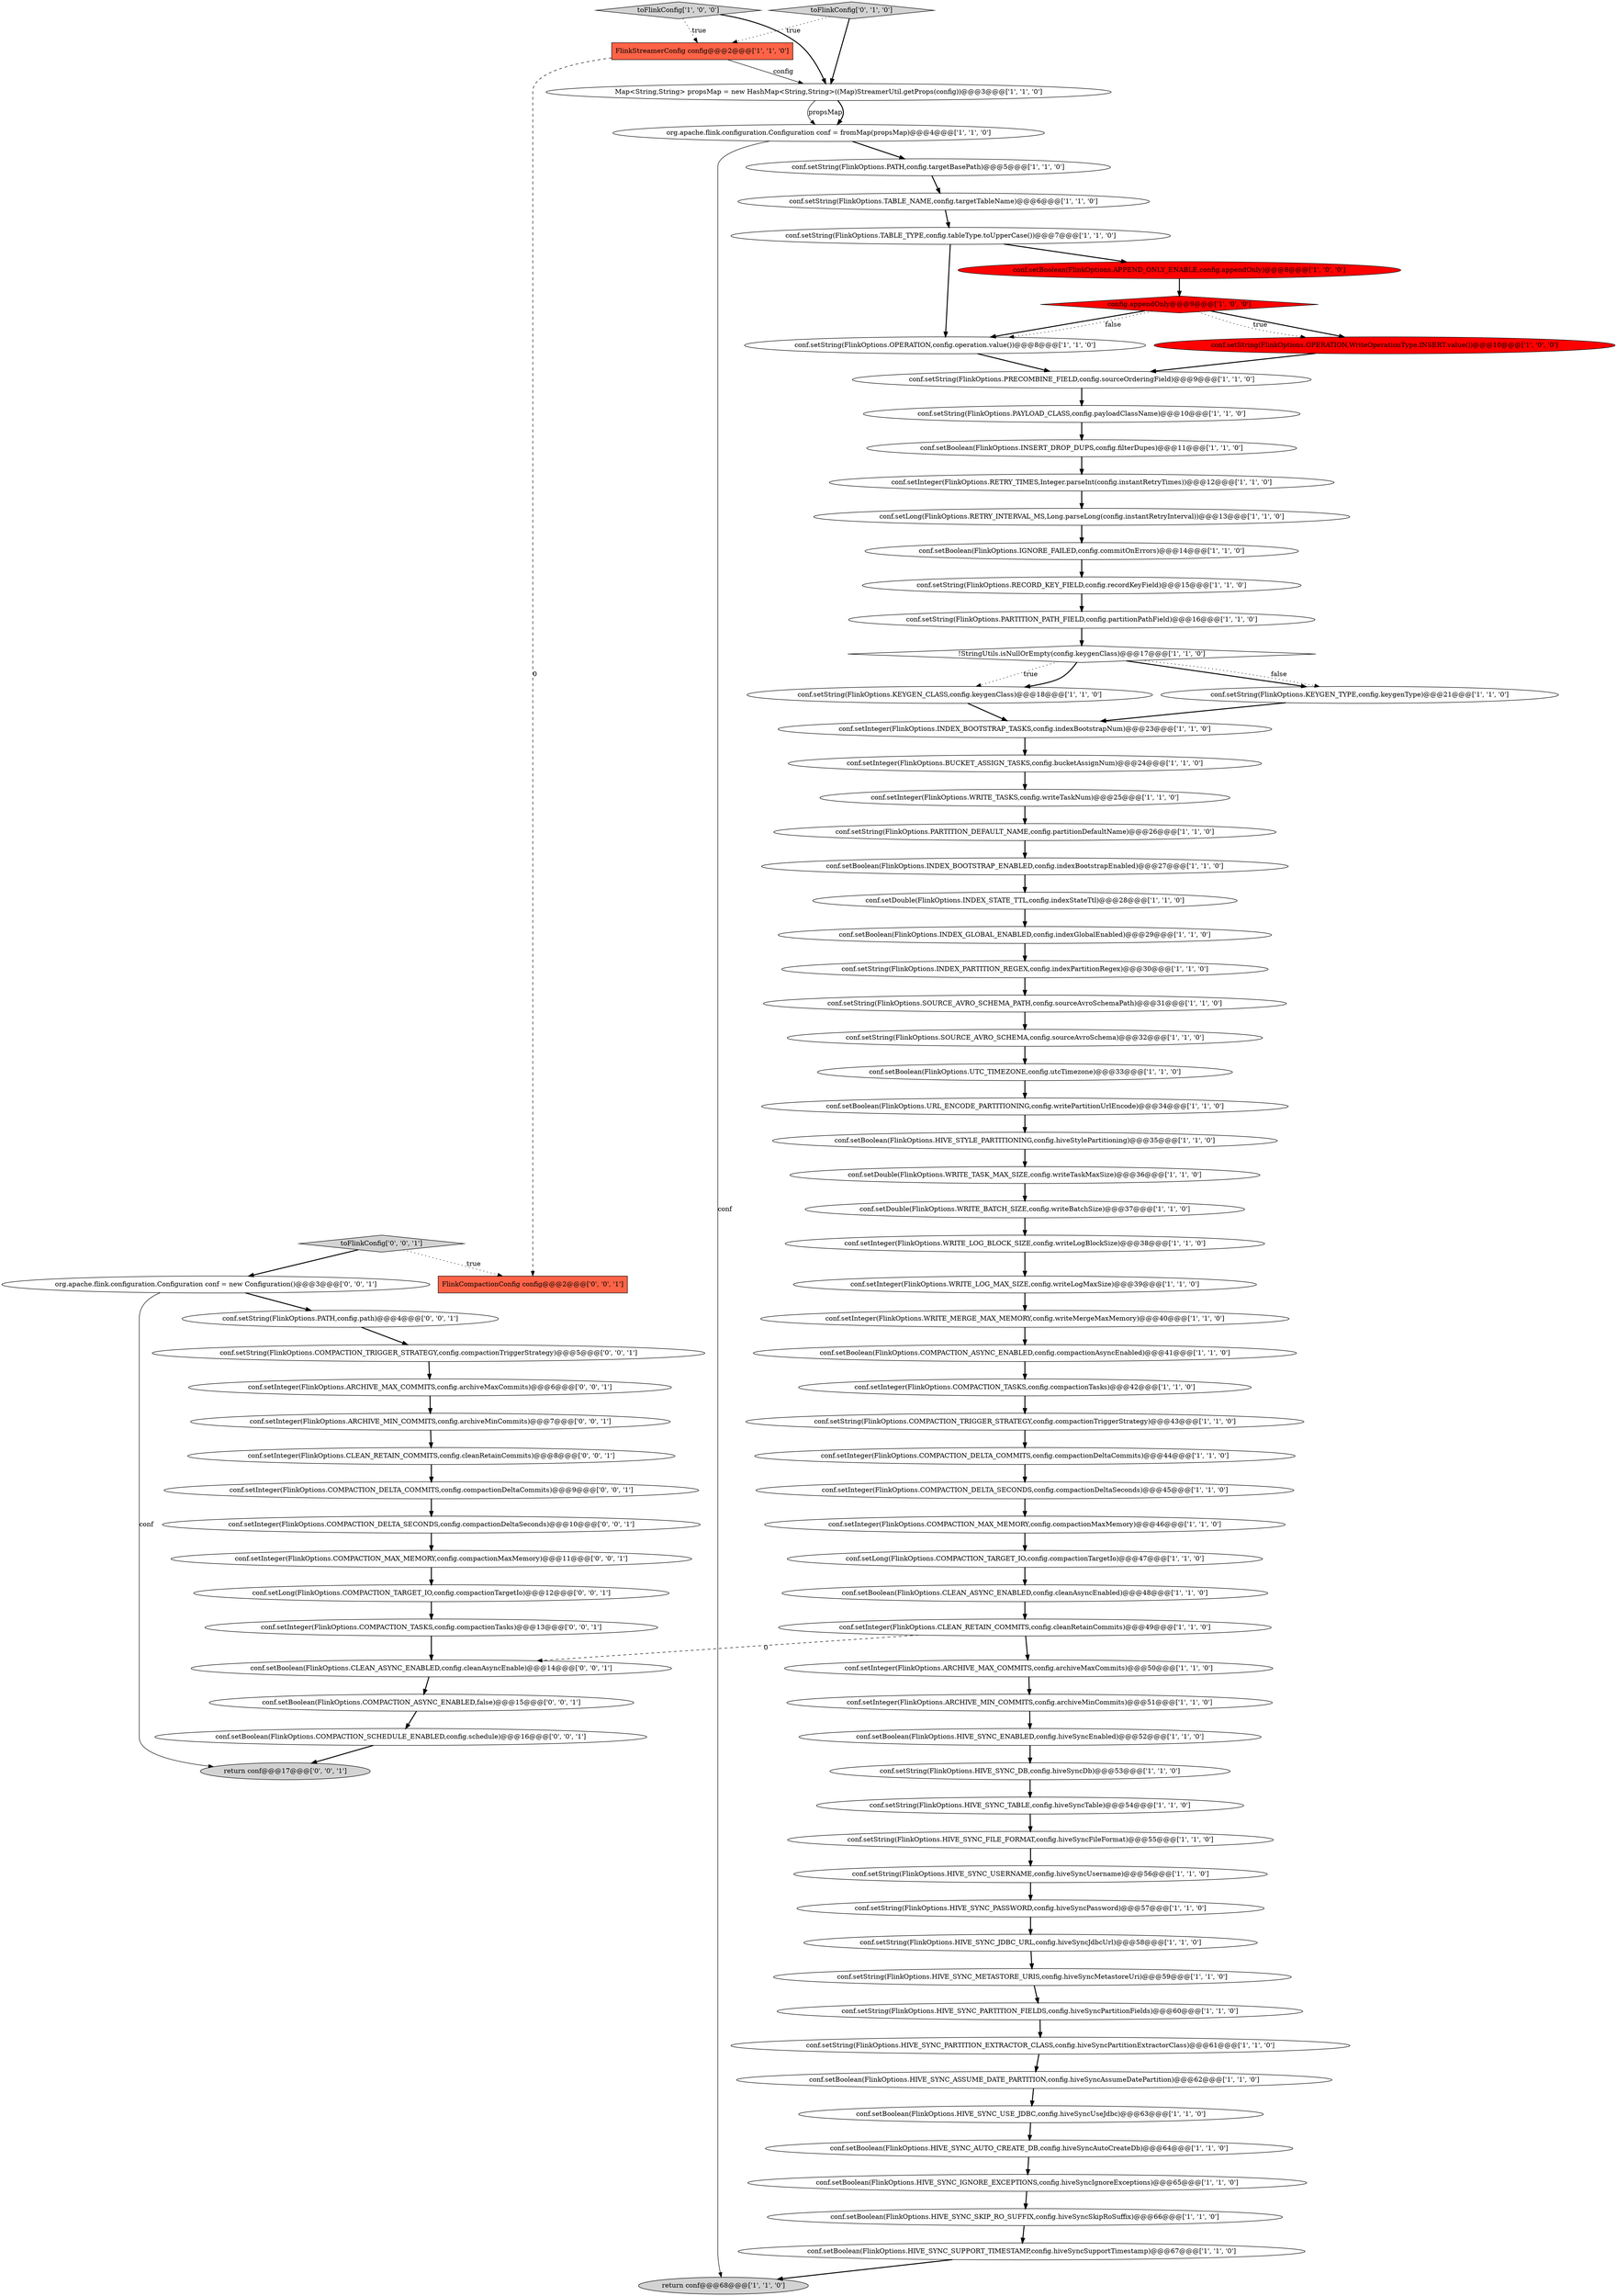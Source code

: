 digraph {
8 [style = filled, label = "conf.setInteger(FlinkOptions.COMPACTION_DELTA_COMMITS,config.compactionDeltaCommits)@@@44@@@['1', '1', '0']", fillcolor = white, shape = ellipse image = "AAA0AAABBB1BBB"];
45 [style = filled, label = "conf.setLong(FlinkOptions.RETRY_INTERVAL_MS,Long.parseLong(config.instantRetryInterval))@@@13@@@['1', '1', '0']", fillcolor = white, shape = ellipse image = "AAA0AAABBB1BBB"];
75 [style = filled, label = "conf.setInteger(FlinkOptions.ARCHIVE_MAX_COMMITS,config.archiveMaxCommits)@@@6@@@['0', '0', '1']", fillcolor = white, shape = ellipse image = "AAA0AAABBB3BBB"];
84 [style = filled, label = "conf.setString(FlinkOptions.COMPACTION_TRIGGER_STRATEGY,config.compactionTriggerStrategy)@@@5@@@['0', '0', '1']", fillcolor = white, shape = ellipse image = "AAA0AAABBB3BBB"];
82 [style = filled, label = "conf.setBoolean(FlinkOptions.COMPACTION_ASYNC_ENABLED,false)@@@15@@@['0', '0', '1']", fillcolor = white, shape = ellipse image = "AAA0AAABBB3BBB"];
62 [style = filled, label = "conf.setInteger(FlinkOptions.WRITE_LOG_BLOCK_SIZE,config.writeLogBlockSize)@@@38@@@['1', '1', '0']", fillcolor = white, shape = ellipse image = "AAA0AAABBB1BBB"];
41 [style = filled, label = "conf.setBoolean(FlinkOptions.URL_ENCODE_PARTITIONING,config.writePartitionUrlEncode)@@@34@@@['1', '1', '0']", fillcolor = white, shape = ellipse image = "AAA0AAABBB1BBB"];
80 [style = filled, label = "conf.setBoolean(FlinkOptions.COMPACTION_SCHEDULE_ENABLED,config.schedule)@@@16@@@['0', '0', '1']", fillcolor = white, shape = ellipse image = "AAA0AAABBB3BBB"];
53 [style = filled, label = "org.apache.flink.configuration.Configuration conf = fromMap(propsMap)@@@4@@@['1', '1', '0']", fillcolor = white, shape = ellipse image = "AAA0AAABBB1BBB"];
34 [style = filled, label = "conf.setBoolean(FlinkOptions.HIVE_SYNC_SUPPORT_TIMESTAMP,config.hiveSyncSupportTimestamp)@@@67@@@['1', '1', '0']", fillcolor = white, shape = ellipse image = "AAA0AAABBB1BBB"];
17 [style = filled, label = "conf.setDouble(FlinkOptions.INDEX_STATE_TTL,config.indexStateTtl)@@@28@@@['1', '1', '0']", fillcolor = white, shape = ellipse image = "AAA0AAABBB1BBB"];
2 [style = filled, label = "conf.setString(FlinkOptions.TABLE_NAME,config.targetTableName)@@@6@@@['1', '1', '0']", fillcolor = white, shape = ellipse image = "AAA0AAABBB1BBB"];
15 [style = filled, label = "conf.setString(FlinkOptions.SOURCE_AVRO_SCHEMA,config.sourceAvroSchema)@@@32@@@['1', '1', '0']", fillcolor = white, shape = ellipse image = "AAA0AAABBB1BBB"];
66 [style = filled, label = "conf.setInteger(FlinkOptions.ARCHIVE_MAX_COMMITS,config.archiveMaxCommits)@@@50@@@['1', '1', '0']", fillcolor = white, shape = ellipse image = "AAA0AAABBB1BBB"];
18 [style = filled, label = "config.appendOnly@@@9@@@['1', '0', '0']", fillcolor = red, shape = diamond image = "AAA1AAABBB1BBB"];
30 [style = filled, label = "conf.setBoolean(FlinkOptions.IGNORE_FAILED,config.commitOnErrors)@@@14@@@['1', '1', '0']", fillcolor = white, shape = ellipse image = "AAA0AAABBB1BBB"];
51 [style = filled, label = "conf.setString(FlinkOptions.HIVE_SYNC_PARTITION_FIELDS,config.hiveSyncPartitionFields)@@@60@@@['1', '1', '0']", fillcolor = white, shape = ellipse image = "AAA0AAABBB1BBB"];
79 [style = filled, label = "org.apache.flink.configuration.Configuration conf = new Configuration()@@@3@@@['0', '0', '1']", fillcolor = white, shape = ellipse image = "AAA0AAABBB3BBB"];
39 [style = filled, label = "conf.setInteger(FlinkOptions.COMPACTION_MAX_MEMORY,config.compactionMaxMemory)@@@46@@@['1', '1', '0']", fillcolor = white, shape = ellipse image = "AAA0AAABBB1BBB"];
56 [style = filled, label = "conf.setInteger(FlinkOptions.CLEAN_RETAIN_COMMITS,config.cleanRetainCommits)@@@49@@@['1', '1', '0']", fillcolor = white, shape = ellipse image = "AAA0AAABBB1BBB"];
69 [style = filled, label = "conf.setBoolean(FlinkOptions.CLEAN_ASYNC_ENABLED,config.cleanAsyncEnable)@@@14@@@['0', '0', '1']", fillcolor = white, shape = ellipse image = "AAA0AAABBB3BBB"];
35 [style = filled, label = "conf.setDouble(FlinkOptions.WRITE_TASK_MAX_SIZE,config.writeTaskMaxSize)@@@36@@@['1', '1', '0']", fillcolor = white, shape = ellipse image = "AAA0AAABBB1BBB"];
73 [style = filled, label = "return conf@@@17@@@['0', '0', '1']", fillcolor = lightgray, shape = ellipse image = "AAA0AAABBB3BBB"];
60 [style = filled, label = "conf.setBoolean(FlinkOptions.INDEX_BOOTSTRAP_ENABLED,config.indexBootstrapEnabled)@@@27@@@['1', '1', '0']", fillcolor = white, shape = ellipse image = "AAA0AAABBB1BBB"];
29 [style = filled, label = "return conf@@@68@@@['1', '1', '0']", fillcolor = lightgray, shape = ellipse image = "AAA0AAABBB1BBB"];
48 [style = filled, label = "conf.setString(FlinkOptions.OPERATION,WriteOperationType.INSERT.value())@@@10@@@['1', '0', '0']", fillcolor = red, shape = ellipse image = "AAA1AAABBB1BBB"];
61 [style = filled, label = "conf.setDouble(FlinkOptions.WRITE_BATCH_SIZE,config.writeBatchSize)@@@37@@@['1', '1', '0']", fillcolor = white, shape = ellipse image = "AAA0AAABBB1BBB"];
37 [style = filled, label = "conf.setBoolean(FlinkOptions.HIVE_SYNC_SKIP_RO_SUFFIX,config.hiveSyncSkipRoSuffix)@@@66@@@['1', '1', '0']", fillcolor = white, shape = ellipse image = "AAA0AAABBB1BBB"];
44 [style = filled, label = "conf.setString(FlinkOptions.RECORD_KEY_FIELD,config.recordKeyField)@@@15@@@['1', '1', '0']", fillcolor = white, shape = ellipse image = "AAA0AAABBB1BBB"];
9 [style = filled, label = "conf.setInteger(FlinkOptions.COMPACTION_TASKS,config.compactionTasks)@@@42@@@['1', '1', '0']", fillcolor = white, shape = ellipse image = "AAA0AAABBB1BBB"];
25 [style = filled, label = "conf.setBoolean(FlinkOptions.HIVE_STYLE_PARTITIONING,config.hiveStylePartitioning)@@@35@@@['1', '1', '0']", fillcolor = white, shape = ellipse image = "AAA0AAABBB1BBB"];
3 [style = filled, label = "conf.setBoolean(FlinkOptions.COMPACTION_ASYNC_ENABLED,config.compactionAsyncEnabled)@@@41@@@['1', '1', '0']", fillcolor = white, shape = ellipse image = "AAA0AAABBB1BBB"];
38 [style = filled, label = "toFlinkConfig['1', '0', '0']", fillcolor = lightgray, shape = diamond image = "AAA0AAABBB1BBB"];
47 [style = filled, label = "Map<String,String> propsMap = new HashMap<String,String>((Map)StreamerUtil.getProps(config))@@@3@@@['1', '1', '0']", fillcolor = white, shape = ellipse image = "AAA0AAABBB1BBB"];
85 [style = filled, label = "conf.setString(FlinkOptions.PATH,config.path)@@@4@@@['0', '0', '1']", fillcolor = white, shape = ellipse image = "AAA0AAABBB3BBB"];
21 [style = filled, label = "conf.setBoolean(FlinkOptions.CLEAN_ASYNC_ENABLED,config.cleanAsyncEnabled)@@@48@@@['1', '1', '0']", fillcolor = white, shape = ellipse image = "AAA0AAABBB1BBB"];
40 [style = filled, label = "conf.setLong(FlinkOptions.COMPACTION_TARGET_IO,config.compactionTargetIo)@@@47@@@['1', '1', '0']", fillcolor = white, shape = ellipse image = "AAA0AAABBB1BBB"];
63 [style = filled, label = "conf.setInteger(FlinkOptions.RETRY_TIMES,Integer.parseInt(config.instantRetryTimes))@@@12@@@['1', '1', '0']", fillcolor = white, shape = ellipse image = "AAA0AAABBB1BBB"];
16 [style = filled, label = "conf.setString(FlinkOptions.PATH,config.targetBasePath)@@@5@@@['1', '1', '0']", fillcolor = white, shape = ellipse image = "AAA0AAABBB1BBB"];
22 [style = filled, label = "conf.setString(FlinkOptions.COMPACTION_TRIGGER_STRATEGY,config.compactionTriggerStrategy)@@@43@@@['1', '1', '0']", fillcolor = white, shape = ellipse image = "AAA0AAABBB1BBB"];
28 [style = filled, label = "conf.setString(FlinkOptions.PARTITION_PATH_FIELD,config.partitionPathField)@@@16@@@['1', '1', '0']", fillcolor = white, shape = ellipse image = "AAA0AAABBB1BBB"];
57 [style = filled, label = "conf.setInteger(FlinkOptions.INDEX_BOOTSTRAP_TASKS,config.indexBootstrapNum)@@@23@@@['1', '1', '0']", fillcolor = white, shape = ellipse image = "AAA0AAABBB1BBB"];
6 [style = filled, label = "conf.setBoolean(FlinkOptions.HIVE_SYNC_IGNORE_EXCEPTIONS,config.hiveSyncIgnoreExceptions)@@@65@@@['1', '1', '0']", fillcolor = white, shape = ellipse image = "AAA0AAABBB1BBB"];
59 [style = filled, label = "conf.setBoolean(FlinkOptions.INDEX_GLOBAL_ENABLED,config.indexGlobalEnabled)@@@29@@@['1', '1', '0']", fillcolor = white, shape = ellipse image = "AAA0AAABBB1BBB"];
77 [style = filled, label = "toFlinkConfig['0', '0', '1']", fillcolor = lightgray, shape = diamond image = "AAA0AAABBB3BBB"];
67 [style = filled, label = "conf.setBoolean(FlinkOptions.HIVE_SYNC_ASSUME_DATE_PARTITION,config.hiveSyncAssumeDatePartition)@@@62@@@['1', '1', '0']", fillcolor = white, shape = ellipse image = "AAA0AAABBB1BBB"];
52 [style = filled, label = "conf.setString(FlinkOptions.INDEX_PARTITION_REGEX,config.indexPartitionRegex)@@@30@@@['1', '1', '0']", fillcolor = white, shape = ellipse image = "AAA0AAABBB1BBB"];
49 [style = filled, label = "conf.setString(FlinkOptions.PARTITION_DEFAULT_NAME,config.partitionDefaultName)@@@26@@@['1', '1', '0']", fillcolor = white, shape = ellipse image = "AAA0AAABBB1BBB"];
81 [style = filled, label = "conf.setLong(FlinkOptions.COMPACTION_TARGET_IO,config.compactionTargetIo)@@@12@@@['0', '0', '1']", fillcolor = white, shape = ellipse image = "AAA0AAABBB3BBB"];
76 [style = filled, label = "FlinkCompactionConfig config@@@2@@@['0', '0', '1']", fillcolor = tomato, shape = box image = "AAA0AAABBB3BBB"];
50 [style = filled, label = "conf.setBoolean(FlinkOptions.HIVE_SYNC_USE_JDBC,config.hiveSyncUseJdbc)@@@63@@@['1', '1', '0']", fillcolor = white, shape = ellipse image = "AAA0AAABBB1BBB"];
10 [style = filled, label = "conf.setInteger(FlinkOptions.ARCHIVE_MIN_COMMITS,config.archiveMinCommits)@@@51@@@['1', '1', '0']", fillcolor = white, shape = ellipse image = "AAA0AAABBB1BBB"];
1 [style = filled, label = "conf.setString(FlinkOptions.PAYLOAD_CLASS,config.payloadClassName)@@@10@@@['1', '1', '0']", fillcolor = white, shape = ellipse image = "AAA0AAABBB1BBB"];
36 [style = filled, label = "conf.setString(FlinkOptions.HIVE_SYNC_PASSWORD,config.hiveSyncPassword)@@@57@@@['1', '1', '0']", fillcolor = white, shape = ellipse image = "AAA0AAABBB1BBB"];
24 [style = filled, label = "conf.setString(FlinkOptions.HIVE_SYNC_TABLE,config.hiveSyncTable)@@@54@@@['1', '1', '0']", fillcolor = white, shape = ellipse image = "AAA0AAABBB1BBB"];
4 [style = filled, label = "conf.setBoolean(FlinkOptions.INSERT_DROP_DUPS,config.filterDupes)@@@11@@@['1', '1', '0']", fillcolor = white, shape = ellipse image = "AAA0AAABBB1BBB"];
20 [style = filled, label = "conf.setInteger(FlinkOptions.BUCKET_ASSIGN_TASKS,config.bucketAssignNum)@@@24@@@['1', '1', '0']", fillcolor = white, shape = ellipse image = "AAA0AAABBB1BBB"];
19 [style = filled, label = "conf.setInteger(FlinkOptions.WRITE_TASKS,config.writeTaskNum)@@@25@@@['1', '1', '0']", fillcolor = white, shape = ellipse image = "AAA0AAABBB1BBB"];
5 [style = filled, label = "conf.setString(FlinkOptions.KEYGEN_CLASS,config.keygenClass)@@@18@@@['1', '1', '0']", fillcolor = white, shape = ellipse image = "AAA0AAABBB1BBB"];
43 [style = filled, label = "conf.setBoolean(FlinkOptions.HIVE_SYNC_AUTO_CREATE_DB,config.hiveSyncAutoCreateDb)@@@64@@@['1', '1', '0']", fillcolor = white, shape = ellipse image = "AAA0AAABBB1BBB"];
0 [style = filled, label = "conf.setString(FlinkOptions.OPERATION,config.operation.value())@@@8@@@['1', '1', '0']", fillcolor = white, shape = ellipse image = "AAA0AAABBB1BBB"];
65 [style = filled, label = "conf.setString(FlinkOptions.HIVE_SYNC_JDBC_URL,config.hiveSyncJdbcUrl)@@@58@@@['1', '1', '0']", fillcolor = white, shape = ellipse image = "AAA0AAABBB1BBB"];
14 [style = filled, label = "conf.setString(FlinkOptions.PRECOMBINE_FIELD,config.sourceOrderingField)@@@9@@@['1', '1', '0']", fillcolor = white, shape = ellipse image = "AAA0AAABBB1BBB"];
58 [style = filled, label = "conf.setString(FlinkOptions.HIVE_SYNC_PARTITION_EXTRACTOR_CLASS,config.hiveSyncPartitionExtractorClass)@@@61@@@['1', '1', '0']", fillcolor = white, shape = ellipse image = "AAA0AAABBB1BBB"];
31 [style = filled, label = "conf.setString(FlinkOptions.HIVE_SYNC_USERNAME,config.hiveSyncUsername)@@@56@@@['1', '1', '0']", fillcolor = white, shape = ellipse image = "AAA0AAABBB1BBB"];
68 [style = filled, label = "toFlinkConfig['0', '1', '0']", fillcolor = lightgray, shape = diamond image = "AAA0AAABBB2BBB"];
64 [style = filled, label = "conf.setString(FlinkOptions.KEYGEN_TYPE,config.keygenType)@@@21@@@['1', '1', '0']", fillcolor = white, shape = ellipse image = "AAA0AAABBB1BBB"];
74 [style = filled, label = "conf.setInteger(FlinkOptions.ARCHIVE_MIN_COMMITS,config.archiveMinCommits)@@@7@@@['0', '0', '1']", fillcolor = white, shape = ellipse image = "AAA0AAABBB3BBB"];
55 [style = filled, label = "FlinkStreamerConfig config@@@2@@@['1', '1', '0']", fillcolor = tomato, shape = box image = "AAA0AAABBB1BBB"];
46 [style = filled, label = "conf.setString(FlinkOptions.HIVE_SYNC_METASTORE_URIS,config.hiveSyncMetastoreUri)@@@59@@@['1', '1', '0']", fillcolor = white, shape = ellipse image = "AAA0AAABBB1BBB"];
27 [style = filled, label = "conf.setBoolean(FlinkOptions.UTC_TIMEZONE,config.utcTimezone)@@@33@@@['1', '1', '0']", fillcolor = white, shape = ellipse image = "AAA0AAABBB1BBB"];
23 [style = filled, label = "conf.setString(FlinkOptions.TABLE_TYPE,config.tableType.toUpperCase())@@@7@@@['1', '1', '0']", fillcolor = white, shape = ellipse image = "AAA0AAABBB1BBB"];
70 [style = filled, label = "conf.setInteger(FlinkOptions.COMPACTION_TASKS,config.compactionTasks)@@@13@@@['0', '0', '1']", fillcolor = white, shape = ellipse image = "AAA0AAABBB3BBB"];
83 [style = filled, label = "conf.setInteger(FlinkOptions.CLEAN_RETAIN_COMMITS,config.cleanRetainCommits)@@@8@@@['0', '0', '1']", fillcolor = white, shape = ellipse image = "AAA0AAABBB3BBB"];
13 [style = filled, label = "conf.setBoolean(FlinkOptions.HIVE_SYNC_ENABLED,config.hiveSyncEnabled)@@@52@@@['1', '1', '0']", fillcolor = white, shape = ellipse image = "AAA0AAABBB1BBB"];
33 [style = filled, label = "conf.setString(FlinkOptions.SOURCE_AVRO_SCHEMA_PATH,config.sourceAvroSchemaPath)@@@31@@@['1', '1', '0']", fillcolor = white, shape = ellipse image = "AAA0AAABBB1BBB"];
11 [style = filled, label = "conf.setString(FlinkOptions.HIVE_SYNC_DB,config.hiveSyncDb)@@@53@@@['1', '1', '0']", fillcolor = white, shape = ellipse image = "AAA0AAABBB1BBB"];
54 [style = filled, label = "conf.setBoolean(FlinkOptions.APPEND_ONLY_ENABLE,config.appendOnly)@@@8@@@['1', '0', '0']", fillcolor = red, shape = ellipse image = "AAA1AAABBB1BBB"];
72 [style = filled, label = "conf.setInteger(FlinkOptions.COMPACTION_DELTA_SECONDS,config.compactionDeltaSeconds)@@@10@@@['0', '0', '1']", fillcolor = white, shape = ellipse image = "AAA0AAABBB3BBB"];
26 [style = filled, label = "conf.setInteger(FlinkOptions.WRITE_LOG_MAX_SIZE,config.writeLogMaxSize)@@@39@@@['1', '1', '0']", fillcolor = white, shape = ellipse image = "AAA0AAABBB1BBB"];
42 [style = filled, label = "conf.setString(FlinkOptions.HIVE_SYNC_FILE_FORMAT,config.hiveSyncFileFormat)@@@55@@@['1', '1', '0']", fillcolor = white, shape = ellipse image = "AAA0AAABBB1BBB"];
71 [style = filled, label = "conf.setInteger(FlinkOptions.COMPACTION_DELTA_COMMITS,config.compactionDeltaCommits)@@@9@@@['0', '0', '1']", fillcolor = white, shape = ellipse image = "AAA0AAABBB3BBB"];
78 [style = filled, label = "conf.setInteger(FlinkOptions.COMPACTION_MAX_MEMORY,config.compactionMaxMemory)@@@11@@@['0', '0', '1']", fillcolor = white, shape = ellipse image = "AAA0AAABBB3BBB"];
7 [style = filled, label = "!StringUtils.isNullOrEmpty(config.keygenClass)@@@17@@@['1', '1', '0']", fillcolor = white, shape = diamond image = "AAA0AAABBB1BBB"];
12 [style = filled, label = "conf.setInteger(FlinkOptions.COMPACTION_DELTA_SECONDS,config.compactionDeltaSeconds)@@@45@@@['1', '1', '0']", fillcolor = white, shape = ellipse image = "AAA0AAABBB1BBB"];
32 [style = filled, label = "conf.setInteger(FlinkOptions.WRITE_MERGE_MAX_MEMORY,config.writeMergeMaxMemory)@@@40@@@['1', '1', '0']", fillcolor = white, shape = ellipse image = "AAA0AAABBB1BBB"];
47->53 [style = solid, label="propsMap"];
70->69 [style = bold, label=""];
4->63 [style = bold, label=""];
74->83 [style = bold, label=""];
57->20 [style = bold, label=""];
25->35 [style = bold, label=""];
45->30 [style = bold, label=""];
69->82 [style = bold, label=""];
22->8 [style = bold, label=""];
2->23 [style = bold, label=""];
46->51 [style = bold, label=""];
0->14 [style = bold, label=""];
21->56 [style = bold, label=""];
56->69 [style = dashed, label="0"];
66->10 [style = bold, label=""];
85->84 [style = bold, label=""];
32->3 [style = bold, label=""];
18->0 [style = bold, label=""];
60->17 [style = bold, label=""];
47->53 [style = bold, label=""];
1->4 [style = bold, label=""];
50->43 [style = bold, label=""];
26->32 [style = bold, label=""];
33->15 [style = bold, label=""];
35->61 [style = bold, label=""];
75->74 [style = bold, label=""];
77->76 [style = dotted, label="true"];
42->31 [style = bold, label=""];
51->58 [style = bold, label=""];
13->11 [style = bold, label=""];
5->57 [style = bold, label=""];
7->5 [style = bold, label=""];
38->47 [style = bold, label=""];
68->55 [style = dotted, label="true"];
58->67 [style = bold, label=""];
62->26 [style = bold, label=""];
20->19 [style = bold, label=""];
65->46 [style = bold, label=""];
64->57 [style = bold, label=""];
40->21 [style = bold, label=""];
30->44 [style = bold, label=""];
63->45 [style = bold, label=""];
53->29 [style = solid, label="conf"];
9->22 [style = bold, label=""];
23->54 [style = bold, label=""];
34->29 [style = bold, label=""];
79->73 [style = solid, label="conf"];
52->33 [style = bold, label=""];
7->64 [style = bold, label=""];
48->14 [style = bold, label=""];
38->55 [style = dotted, label="true"];
31->36 [style = bold, label=""];
7->64 [style = dotted, label="false"];
56->66 [style = bold, label=""];
11->24 [style = bold, label=""];
23->0 [style = bold, label=""];
7->5 [style = dotted, label="true"];
71->72 [style = bold, label=""];
6->37 [style = bold, label=""];
3->9 [style = bold, label=""];
18->48 [style = bold, label=""];
10->13 [style = bold, label=""];
55->76 [style = dashed, label="0"];
39->40 [style = bold, label=""];
49->60 [style = bold, label=""];
12->39 [style = bold, label=""];
8->12 [style = bold, label=""];
61->62 [style = bold, label=""];
78->81 [style = bold, label=""];
24->42 [style = bold, label=""];
83->71 [style = bold, label=""];
82->80 [style = bold, label=""];
28->7 [style = bold, label=""];
59->52 [style = bold, label=""];
84->75 [style = bold, label=""];
18->48 [style = dotted, label="true"];
18->0 [style = dotted, label="false"];
16->2 [style = bold, label=""];
80->73 [style = bold, label=""];
43->6 [style = bold, label=""];
14->1 [style = bold, label=""];
79->85 [style = bold, label=""];
77->79 [style = bold, label=""];
72->78 [style = bold, label=""];
67->50 [style = bold, label=""];
54->18 [style = bold, label=""];
19->49 [style = bold, label=""];
44->28 [style = bold, label=""];
55->47 [style = solid, label="config"];
37->34 [style = bold, label=""];
81->70 [style = bold, label=""];
27->41 [style = bold, label=""];
68->47 [style = bold, label=""];
53->16 [style = bold, label=""];
41->25 [style = bold, label=""];
17->59 [style = bold, label=""];
15->27 [style = bold, label=""];
36->65 [style = bold, label=""];
}
